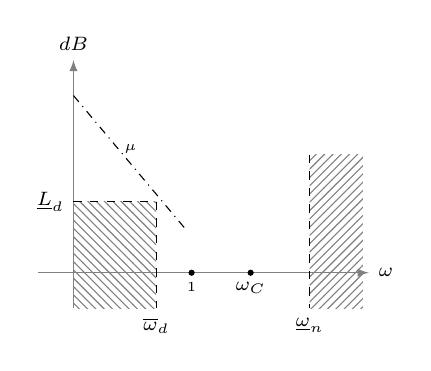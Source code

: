 ﻿\begin{tikzpicture} [scale=1.5]

% Assi e punto
	\draw[-latex, gray] (-0.3, 0) -- (2.5, 0) node[right, black] {$\scriptstyle \omega$};
	\draw[-latex, gray] (0, -0.3) -- (0, 1.8) node[above, black] {$\scriptstyle dB$};
	\filldraw (1, 0) circle (0.6pt) node (one) [below] {$\scriptscriptstyle 1$};
	\filldraw (1.5, 0) circle (0.6pt) node (one) [below] {$\scriptstyle \omega_{\scriptscriptstyle C}$};
% Vincolo guadagno
	\draw [dashdotted] (0, 1.5) --++ (-50:1.5) 
		node [midway, above] {$\scriptscriptstyle \mu$};
% Vincolo banda ingressi
	\fill [pattern = north west lines, pattern color=gray]
		(0, 0.6) rectangle (0.7, -0.3);
	\draw [dashed] (0, 0.6) --++ (0.7, 0) 
		node (one) [left, pos=0] {$\scriptstyle \underline{L}_{d}$};
	\draw [dashed] (0.7, 0.6) --++ (0, -0.9) 
		node (one) [below] {$\scriptstyle \overline{\omega}_{d}$};
% Vincolo errore di misura
	\fill [pattern = north east lines, pattern color=gray]
		(2, 1) rectangle (2.45, -0.3);
	\draw [dashed] (2, 1) --++ (0, -1.3) 
		node (one) [below] {$\scriptstyle \underline{\omega}_{n}$};
\end{tikzpicture}